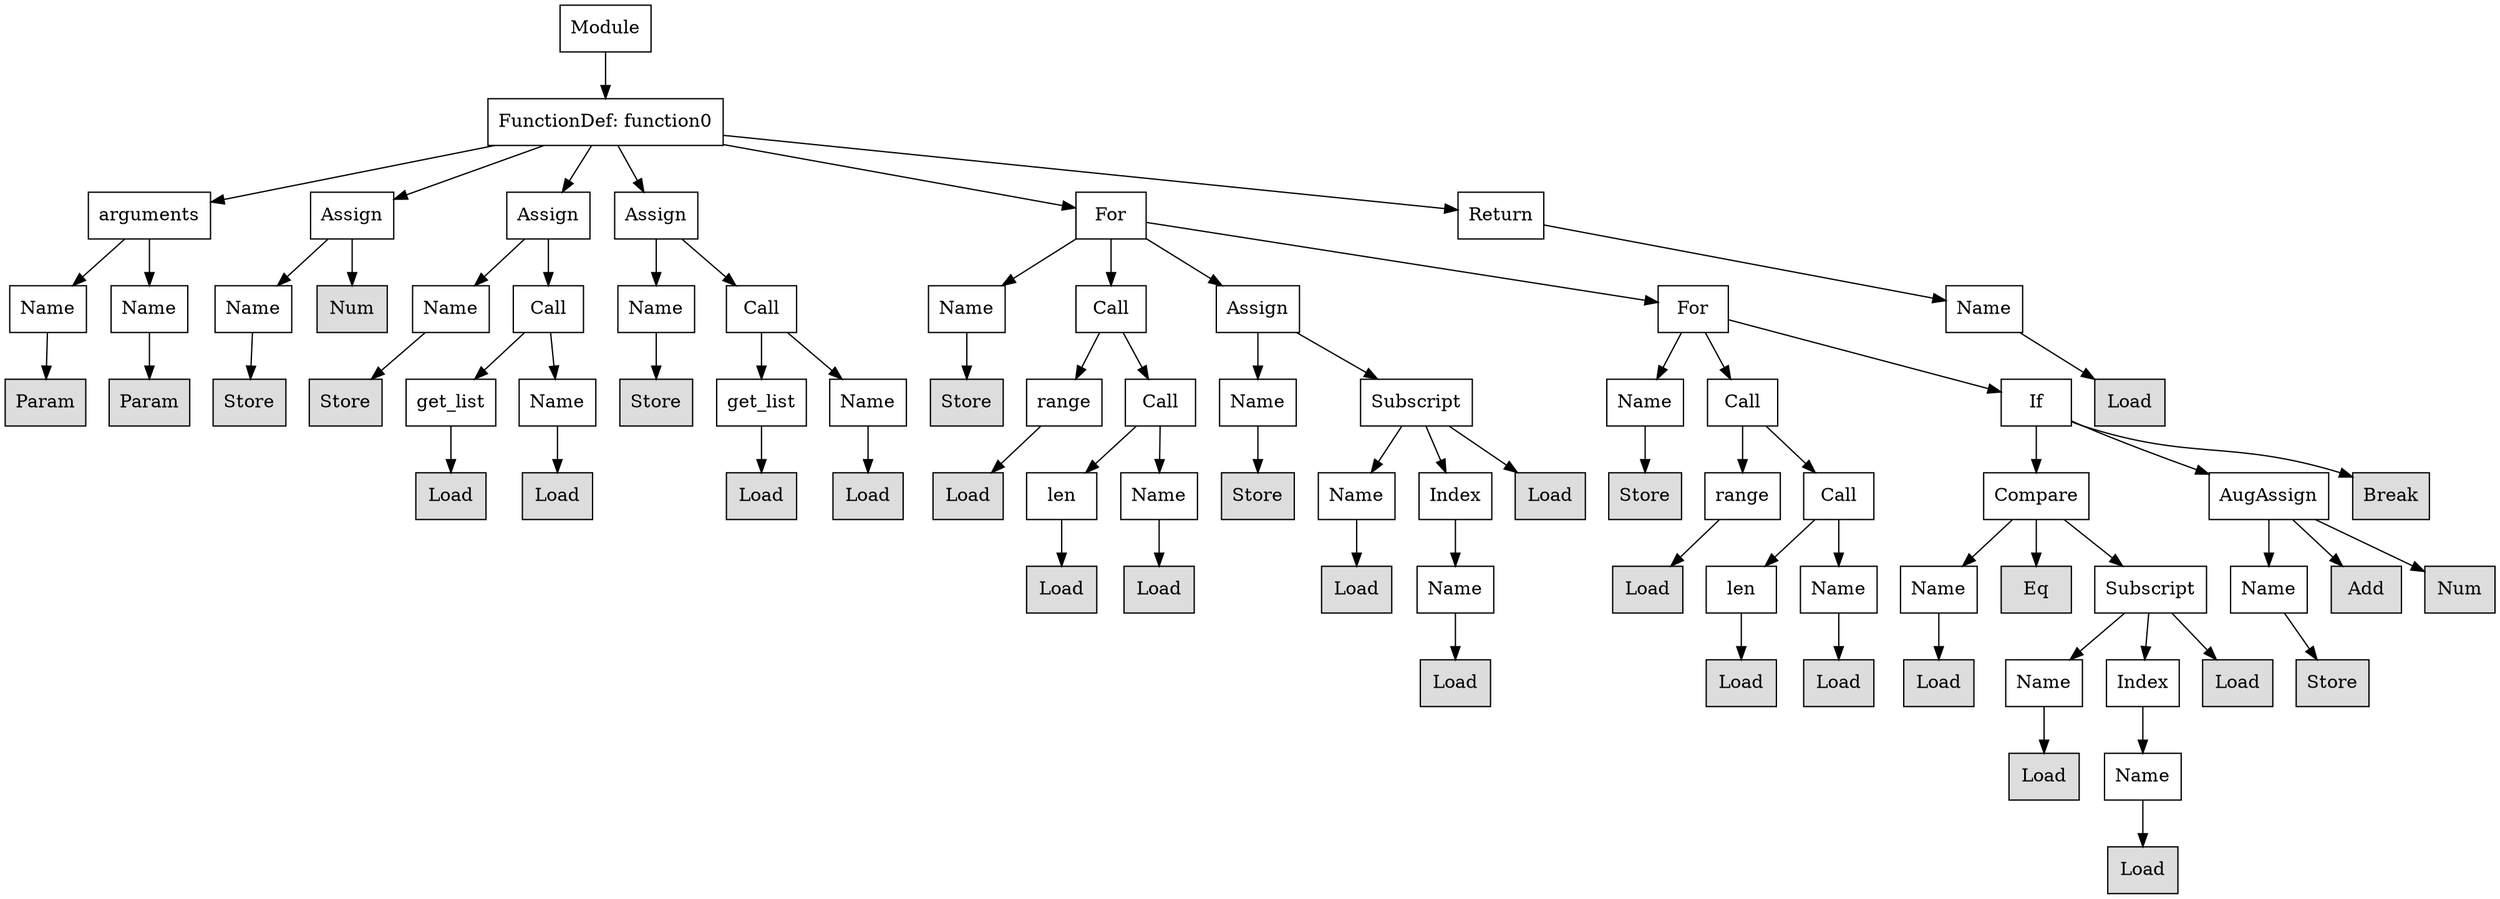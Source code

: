digraph G {
n0 [shape=rect, label="Module"];
n1 [shape=rect, label="FunctionDef: function0"];
n2 [shape=rect, label="arguments"];
n3 [shape=rect, label="Assign"];
n4 [shape=rect, label="Assign"];
n5 [shape=rect, label="Assign"];
n6 [shape=rect, label="For"];
n7 [shape=rect, label="Return"];
n8 [shape=rect, label="Name"];
n9 [shape=rect, label="Name"];
n10 [shape=rect, label="Name"];
n11 [shape=rect, label="Num" style="filled" fillcolor="#dddddd"];
n12 [shape=rect, label="Name"];
n13 [shape=rect, label="Call"];
n14 [shape=rect, label="Name"];
n15 [shape=rect, label="Call"];
n16 [shape=rect, label="Name"];
n17 [shape=rect, label="Call"];
n18 [shape=rect, label="Assign"];
n19 [shape=rect, label="For"];
n20 [shape=rect, label="Name"];
n21 [shape=rect, label="Param" style="filled" fillcolor="#dddddd"];
n22 [shape=rect, label="Param" style="filled" fillcolor="#dddddd"];
n23 [shape=rect, label="Store" style="filled" fillcolor="#dddddd"];
n24 [shape=rect, label="Store" style="filled" fillcolor="#dddddd"];
n25 [shape=rect, label="get_list"];
n26 [shape=rect, label="Name"];
n27 [shape=rect, label="Store" style="filled" fillcolor="#dddddd"];
n28 [shape=rect, label="get_list"];
n29 [shape=rect, label="Name"];
n30 [shape=rect, label="Store" style="filled" fillcolor="#dddddd"];
n31 [shape=rect, label="range"];
n32 [shape=rect, label="Call"];
n33 [shape=rect, label="Name"];
n34 [shape=rect, label="Subscript"];
n35 [shape=rect, label="Name"];
n36 [shape=rect, label="Call"];
n37 [shape=rect, label="If"];
n38 [shape=rect, label="Load" style="filled" fillcolor="#dddddd"];
n39 [shape=rect, label="Load" style="filled" fillcolor="#dddddd"];
n40 [shape=rect, label="Load" style="filled" fillcolor="#dddddd"];
n41 [shape=rect, label="Load" style="filled" fillcolor="#dddddd"];
n42 [shape=rect, label="Load" style="filled" fillcolor="#dddddd"];
n43 [shape=rect, label="Load" style="filled" fillcolor="#dddddd"];
n44 [shape=rect, label="len"];
n45 [shape=rect, label="Name"];
n46 [shape=rect, label="Store" style="filled" fillcolor="#dddddd"];
n47 [shape=rect, label="Name"];
n48 [shape=rect, label="Index"];
n49 [shape=rect, label="Load" style="filled" fillcolor="#dddddd"];
n50 [shape=rect, label="Store" style="filled" fillcolor="#dddddd"];
n51 [shape=rect, label="range"];
n52 [shape=rect, label="Call"];
n53 [shape=rect, label="Compare"];
n54 [shape=rect, label="AugAssign"];
n55 [shape=rect, label="Break" style="filled" fillcolor="#dddddd"];
n56 [shape=rect, label="Load" style="filled" fillcolor="#dddddd"];
n57 [shape=rect, label="Load" style="filled" fillcolor="#dddddd"];
n58 [shape=rect, label="Load" style="filled" fillcolor="#dddddd"];
n59 [shape=rect, label="Name"];
n60 [shape=rect, label="Load" style="filled" fillcolor="#dddddd"];
n61 [shape=rect, label="len"];
n62 [shape=rect, label="Name"];
n63 [shape=rect, label="Name"];
n64 [shape=rect, label="Eq" style="filled" fillcolor="#dddddd"];
n65 [shape=rect, label="Subscript"];
n66 [shape=rect, label="Name"];
n67 [shape=rect, label="Add" style="filled" fillcolor="#dddddd"];
n68 [shape=rect, label="Num" style="filled" fillcolor="#dddddd"];
n69 [shape=rect, label="Load" style="filled" fillcolor="#dddddd"];
n70 [shape=rect, label="Load" style="filled" fillcolor="#dddddd"];
n71 [shape=rect, label="Load" style="filled" fillcolor="#dddddd"];
n72 [shape=rect, label="Load" style="filled" fillcolor="#dddddd"];
n73 [shape=rect, label="Name"];
n74 [shape=rect, label="Index"];
n75 [shape=rect, label="Load" style="filled" fillcolor="#dddddd"];
n76 [shape=rect, label="Store" style="filled" fillcolor="#dddddd"];
n77 [shape=rect, label="Load" style="filled" fillcolor="#dddddd"];
n78 [shape=rect, label="Name"];
n79 [shape=rect, label="Load" style="filled" fillcolor="#dddddd"];
n0 -> n1;
n1 -> n2;
n1 -> n3;
n1 -> n4;
n1 -> n5;
n1 -> n6;
n1 -> n7;
n2 -> n8;
n2 -> n9;
n3 -> n10;
n3 -> n11;
n4 -> n12;
n4 -> n13;
n5 -> n14;
n5 -> n15;
n6 -> n16;
n6 -> n17;
n6 -> n18;
n6 -> n19;
n7 -> n20;
n8 -> n21;
n9 -> n22;
n10 -> n23;
n12 -> n24;
n13 -> n25;
n13 -> n26;
n14 -> n27;
n15 -> n28;
n15 -> n29;
n16 -> n30;
n17 -> n31;
n17 -> n32;
n18 -> n33;
n18 -> n34;
n19 -> n35;
n19 -> n36;
n19 -> n37;
n20 -> n38;
n25 -> n39;
n26 -> n40;
n28 -> n41;
n29 -> n42;
n31 -> n43;
n32 -> n44;
n32 -> n45;
n33 -> n46;
n34 -> n47;
n34 -> n48;
n34 -> n49;
n35 -> n50;
n36 -> n51;
n36 -> n52;
n37 -> n53;
n37 -> n54;
n37 -> n55;
n44 -> n56;
n45 -> n57;
n47 -> n58;
n48 -> n59;
n51 -> n60;
n52 -> n61;
n52 -> n62;
n53 -> n63;
n53 -> n64;
n53 -> n65;
n54 -> n66;
n54 -> n67;
n54 -> n68;
n59 -> n69;
n61 -> n70;
n62 -> n71;
n63 -> n72;
n65 -> n73;
n65 -> n74;
n65 -> n75;
n66 -> n76;
n73 -> n77;
n74 -> n78;
n78 -> n79;
}
